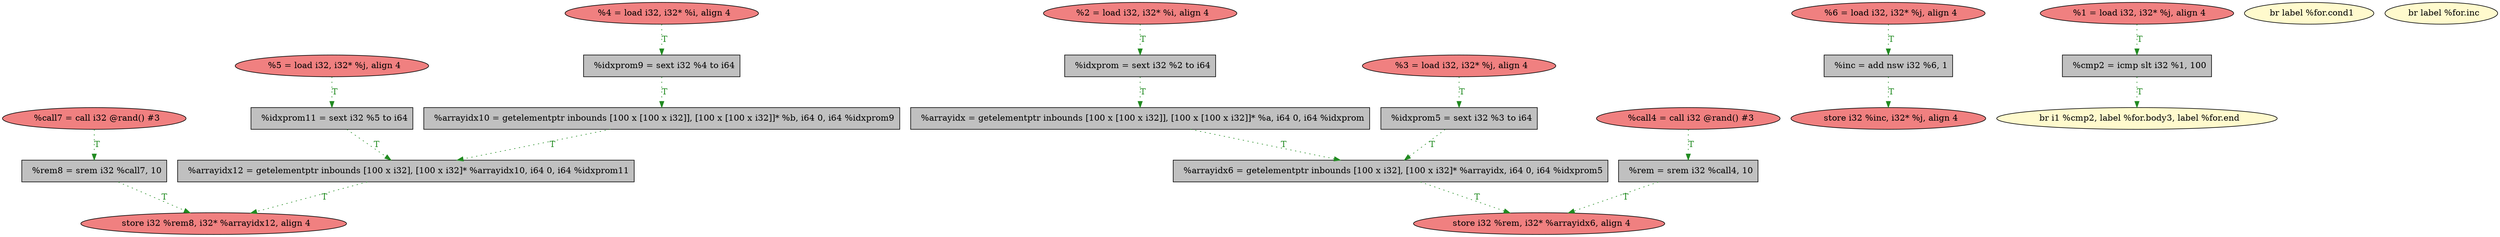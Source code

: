
digraph G {


node1172 [fillcolor=lightcoral,label="  %call7 = call i32 @rand() #3",shape=ellipse,style=filled ]
node1171 [fillcolor=lightcoral,label="  %2 = load i32, i32* %i, align 4",shape=ellipse,style=filled ]
node1170 [fillcolor=lightcoral,label="  store i32 %rem, i32* %arrayidx6, align 4",shape=ellipse,style=filled ]
node1174 [fillcolor=grey,label="  %idxprom9 = sext i32 %4 to i64",shape=rectangle,style=filled ]
node1168 [fillcolor=grey,label="  %idxprom = sext i32 %2 to i64",shape=rectangle,style=filled ]
node1175 [fillcolor=grey,label="  %rem8 = srem i32 %call7, 10",shape=rectangle,style=filled ]
node1166 [fillcolor=lightcoral,label="  %4 = load i32, i32* %i, align 4",shape=ellipse,style=filled ]
node1155 [fillcolor=lightcoral,label="  %6 = load i32, i32* %j, align 4",shape=ellipse,style=filled ]
node1163 [fillcolor=lemonchiffon,label="  br i1 %cmp2, label %for.body3, label %for.end",shape=ellipse,style=filled ]
node1154 [fillcolor=lightcoral,label="  store i32 %rem8, i32* %arrayidx12, align 4",shape=ellipse,style=filled ]
node1152 [fillcolor=grey,label="  %inc = add nsw i32 %6, 1",shape=rectangle,style=filled ]
node1167 [fillcolor=grey,label="  %cmp2 = icmp slt i32 %1, 100",shape=rectangle,style=filled ]
node1156 [fillcolor=grey,label="  %idxprom11 = sext i32 %5 to i64",shape=rectangle,style=filled ]
node1173 [fillcolor=grey,label="  %arrayidx12 = getelementptr inbounds [100 x i32], [100 x i32]* %arrayidx10, i64 0, i64 %idxprom11",shape=rectangle,style=filled ]
node1150 [fillcolor=lemonchiffon,label="  br label %for.cond1",shape=ellipse,style=filled ]
node1153 [fillcolor=lemonchiffon,label="  br label %for.inc",shape=ellipse,style=filled ]
node1151 [fillcolor=lightcoral,label="  store i32 %inc, i32* %j, align 4",shape=ellipse,style=filled ]
node1157 [fillcolor=lightcoral,label="  %5 = load i32, i32* %j, align 4",shape=ellipse,style=filled ]
node1158 [fillcolor=grey,label="  %arrayidx10 = getelementptr inbounds [100 x [100 x i32]], [100 x [100 x i32]]* %b, i64 0, i64 %idxprom9",shape=rectangle,style=filled ]
node1169 [fillcolor=grey,label="  %arrayidx6 = getelementptr inbounds [100 x i32], [100 x i32]* %arrayidx, i64 0, i64 %idxprom5",shape=rectangle,style=filled ]
node1164 [fillcolor=lightcoral,label="  %1 = load i32, i32* %j, align 4",shape=ellipse,style=filled ]
node1160 [fillcolor=grey,label="  %arrayidx = getelementptr inbounds [100 x [100 x i32]], [100 x [100 x i32]]* %a, i64 0, i64 %idxprom",shape=rectangle,style=filled ]
node1159 [fillcolor=grey,label="  %idxprom5 = sext i32 %3 to i64",shape=rectangle,style=filled ]
node1161 [fillcolor=grey,label="  %rem = srem i32 %call4, 10",shape=rectangle,style=filled ]
node1165 [fillcolor=lightcoral,label="  %3 = load i32, i32* %j, align 4",shape=ellipse,style=filled ]
node1162 [fillcolor=lightcoral,label="  %call4 = call i32 @rand() #3",shape=ellipse,style=filled ]

node1172->node1175 [style=dotted,color=forestgreen,label="T",fontcolor=forestgreen ]
node1167->node1163 [style=dotted,color=forestgreen,label="T",fontcolor=forestgreen ]
node1152->node1151 [style=dotted,color=forestgreen,label="T",fontcolor=forestgreen ]
node1159->node1169 [style=dotted,color=forestgreen,label="T",fontcolor=forestgreen ]
node1168->node1160 [style=dotted,color=forestgreen,label="T",fontcolor=forestgreen ]
node1157->node1156 [style=dotted,color=forestgreen,label="T",fontcolor=forestgreen ]
node1162->node1161 [style=dotted,color=forestgreen,label="T",fontcolor=forestgreen ]
node1156->node1173 [style=dotted,color=forestgreen,label="T",fontcolor=forestgreen ]
node1169->node1170 [style=dotted,color=forestgreen,label="T",fontcolor=forestgreen ]
node1164->node1167 [style=dotted,color=forestgreen,label="T",fontcolor=forestgreen ]
node1175->node1154 [style=dotted,color=forestgreen,label="T",fontcolor=forestgreen ]
node1158->node1173 [style=dotted,color=forestgreen,label="T",fontcolor=forestgreen ]
node1155->node1152 [style=dotted,color=forestgreen,label="T",fontcolor=forestgreen ]
node1174->node1158 [style=dotted,color=forestgreen,label="T",fontcolor=forestgreen ]
node1166->node1174 [style=dotted,color=forestgreen,label="T",fontcolor=forestgreen ]
node1171->node1168 [style=dotted,color=forestgreen,label="T",fontcolor=forestgreen ]
node1160->node1169 [style=dotted,color=forestgreen,label="T",fontcolor=forestgreen ]
node1161->node1170 [style=dotted,color=forestgreen,label="T",fontcolor=forestgreen ]
node1173->node1154 [style=dotted,color=forestgreen,label="T",fontcolor=forestgreen ]
node1165->node1159 [style=dotted,color=forestgreen,label="T",fontcolor=forestgreen ]


}
